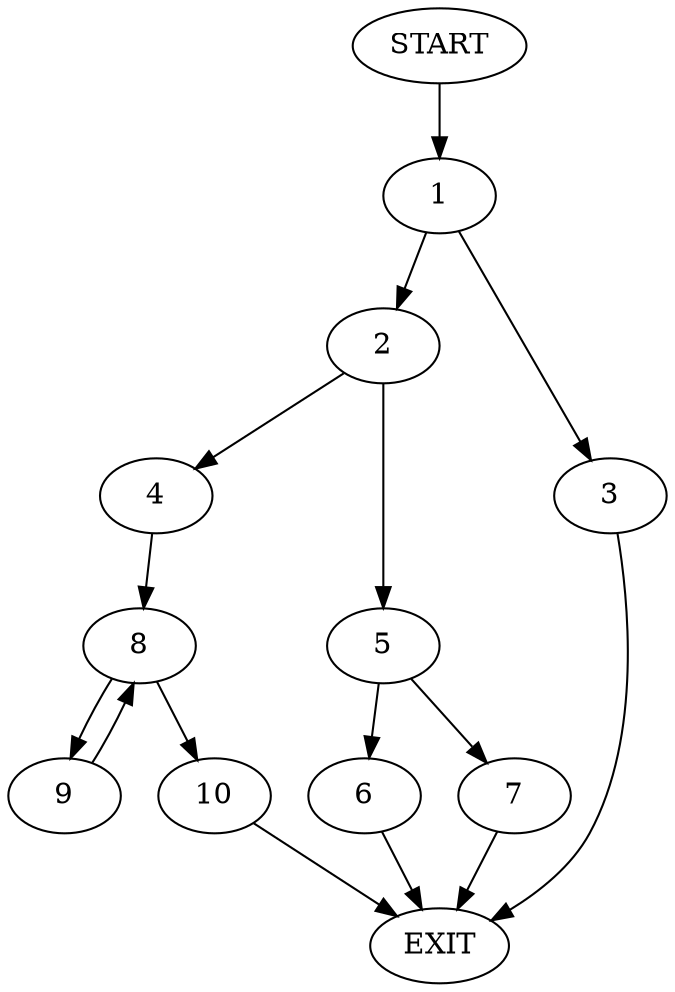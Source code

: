 digraph {
0 [label="START"]
11 [label="EXIT"]
0 -> 1
1 -> 2
1 -> 3
3 -> 11
2 -> 4
2 -> 5
5 -> 6
5 -> 7
4 -> 8
7 -> 11
6 -> 11
8 -> 9
8 -> 10
9 -> 8
10 -> 11
}
